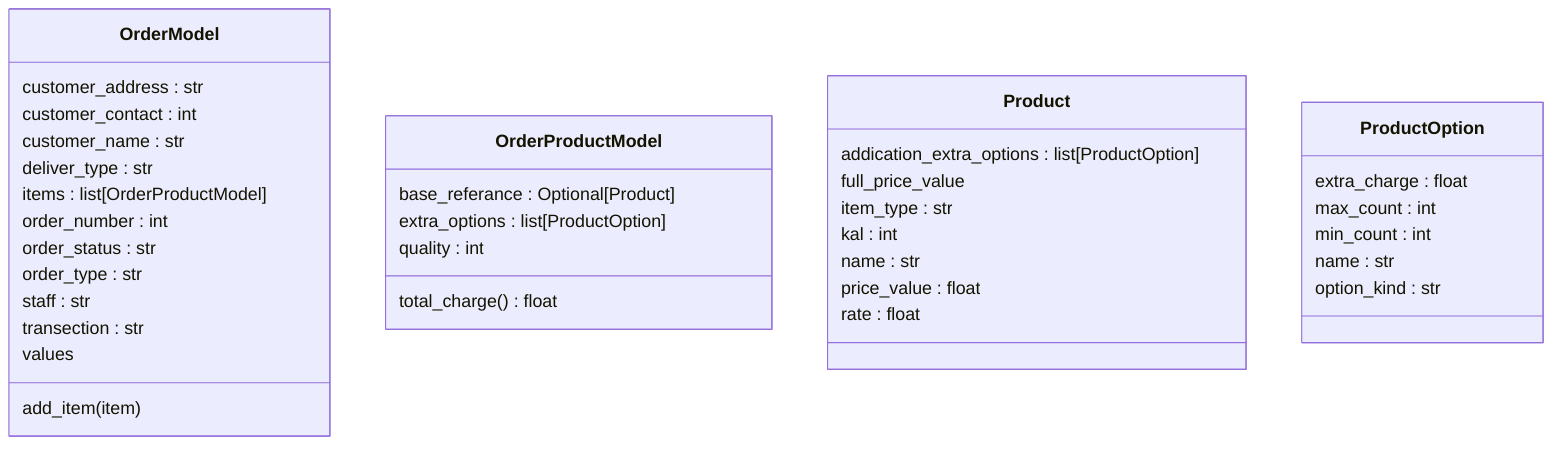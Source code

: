 classDiagram
  class OrderModel {
    customer_address : str
    customer_contact : int
    customer_name : str
    deliver_type : str
    items : list[OrderProductModel]
    order_number : int
    order_status : str
    order_type : str
    staff : str
    transection : str
    values
    add_item(item)
  }
  class OrderProductModel {
    base_referance : Optional[Product]
    extra_options : list[ProductOption]
    quality : int
    total_charge() float
  }
  class Product {
    addication_extra_options : list[ProductOption]
    full_price_value
    item_type : str
    kal : int
    name : str
    price_value : float
    rate : float
  }
  class ProductOption {
    extra_charge : float
    max_count : int
    min_count : int
    name : str
    option_kind : str
  }